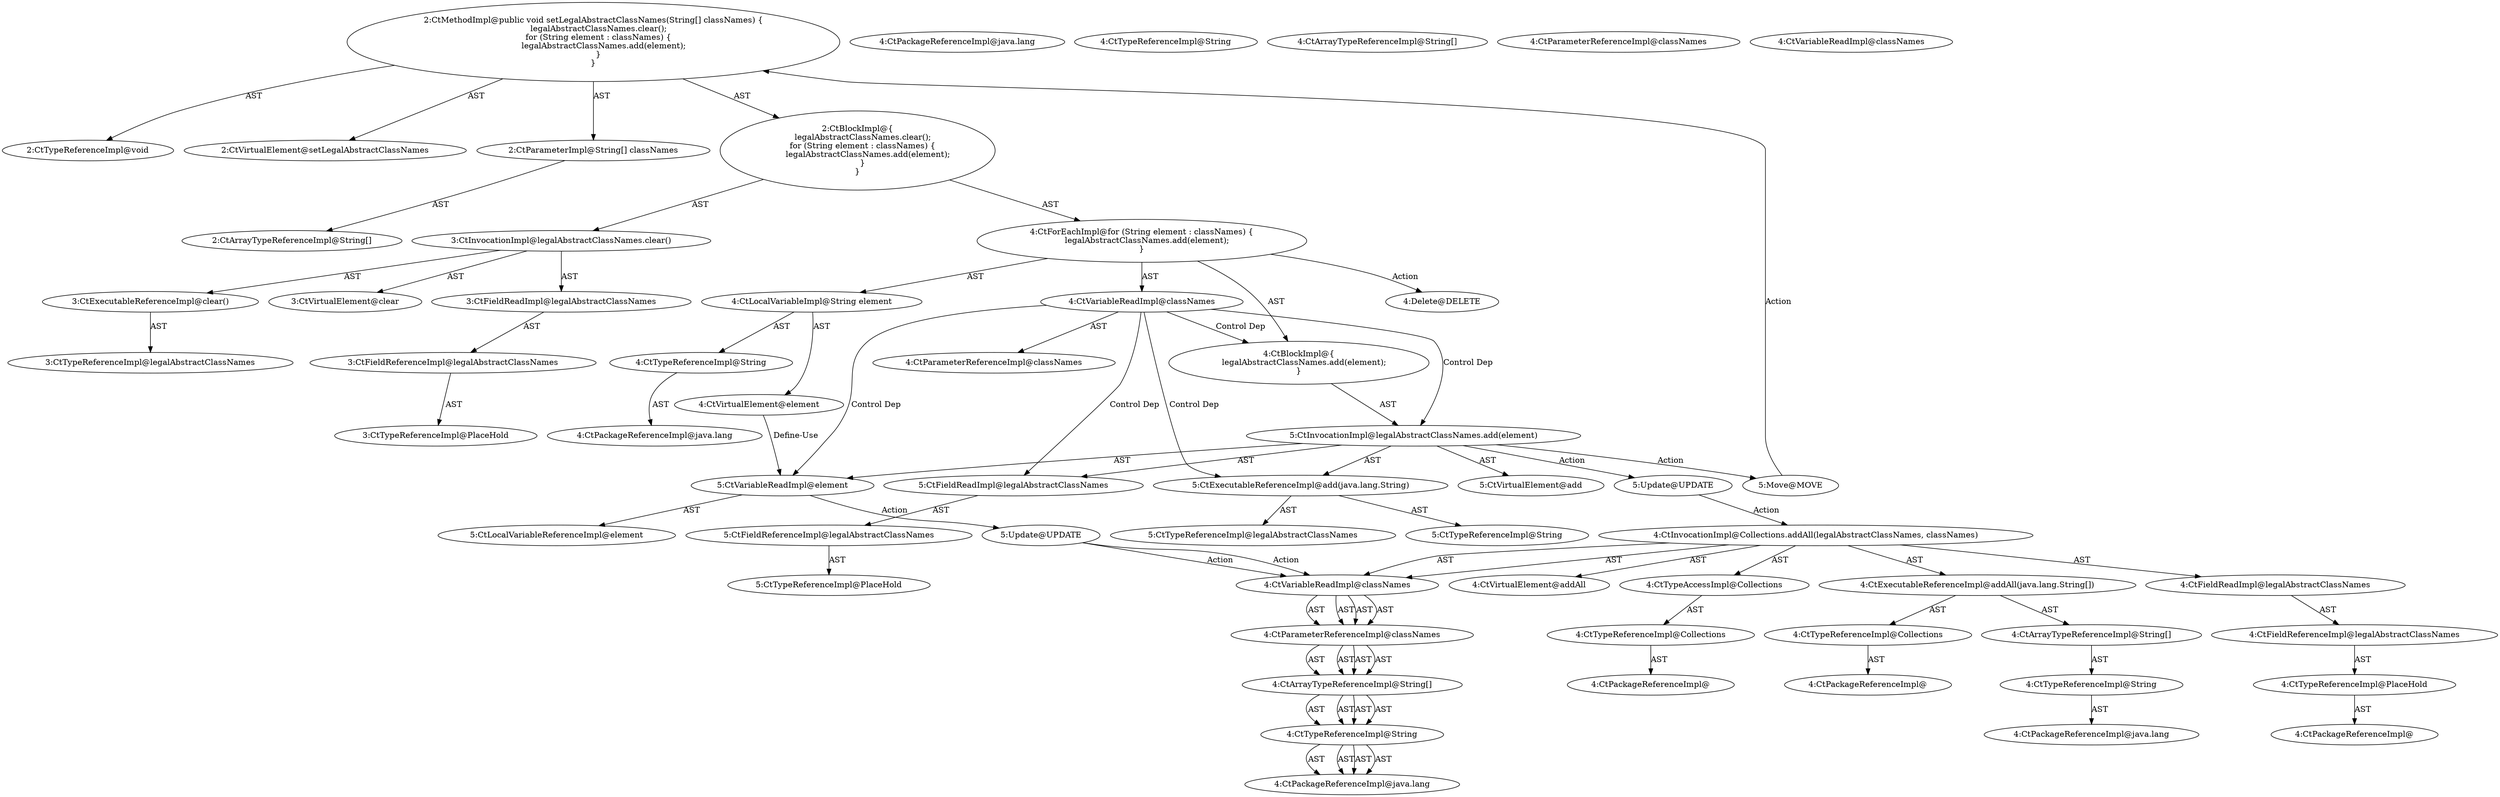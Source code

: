digraph "setLegalAbstractClassNames#?,String[]" {
0 [label="2:CtTypeReferenceImpl@void" shape=ellipse]
1 [label="2:CtVirtualElement@setLegalAbstractClassNames" shape=ellipse]
2 [label="2:CtParameterImpl@String[] classNames" shape=ellipse]
3 [label="2:CtArrayTypeReferenceImpl@String[]" shape=ellipse]
4 [label="3:CtExecutableReferenceImpl@clear()" shape=ellipse]
5 [label="3:CtTypeReferenceImpl@legalAbstractClassNames" shape=ellipse]
6 [label="3:CtVirtualElement@clear" shape=ellipse]
7 [label="3:CtFieldReferenceImpl@legalAbstractClassNames" shape=ellipse]
8 [label="3:CtTypeReferenceImpl@PlaceHold" shape=ellipse]
9 [label="3:CtFieldReadImpl@legalAbstractClassNames" shape=ellipse]
10 [label="3:CtInvocationImpl@legalAbstractClassNames.clear()" shape=ellipse]
11 [label="4:CtTypeReferenceImpl@String" shape=ellipse]
12 [label="4:CtPackageReferenceImpl@java.lang" shape=ellipse]
13 [label="4:CtVirtualElement@element" shape=ellipse]
14 [label="4:CtLocalVariableImpl@String element" shape=ellipse]
15 [label="4:CtVariableReadImpl@classNames" shape=ellipse]
16 [label="4:CtParameterReferenceImpl@classNames" shape=ellipse]
17 [label="5:CtExecutableReferenceImpl@add(java.lang.String)" shape=ellipse]
18 [label="5:CtTypeReferenceImpl@legalAbstractClassNames" shape=ellipse]
19 [label="5:CtTypeReferenceImpl@String" shape=ellipse]
20 [label="5:CtVirtualElement@add" shape=ellipse]
21 [label="5:CtFieldReferenceImpl@legalAbstractClassNames" shape=ellipse]
22 [label="5:CtTypeReferenceImpl@PlaceHold" shape=ellipse]
23 [label="5:CtFieldReadImpl@legalAbstractClassNames" shape=ellipse]
24 [label="5:CtVariableReadImpl@element" shape=ellipse]
25 [label="5:CtLocalVariableReferenceImpl@element" shape=ellipse]
26 [label="5:CtInvocationImpl@legalAbstractClassNames.add(element)" shape=ellipse]
27 [label="4:CtBlockImpl@\{
    legalAbstractClassNames.add(element);
\}" shape=ellipse]
28 [label="4:CtForEachImpl@for (String element : classNames) \{
    legalAbstractClassNames.add(element);
\}" shape=ellipse]
29 [label="2:CtBlockImpl@\{
    legalAbstractClassNames.clear();
    for (String element : classNames) \{
        legalAbstractClassNames.add(element);
    \}
\}" shape=ellipse]
30 [label="2:CtMethodImpl@public void setLegalAbstractClassNames(String[] classNames) \{
    legalAbstractClassNames.clear();
    for (String element : classNames) \{
        legalAbstractClassNames.add(element);
    \}
\}" shape=ellipse]
31 [label="5:Update@UPDATE" shape=ellipse]
32 [label="4:CtPackageReferenceImpl@" shape=ellipse]
33 [label="4:CtTypeReferenceImpl@Collections" shape=ellipse]
34 [label="4:CtTypeAccessImpl@Collections" shape=ellipse]
35 [label="4:CtPackageReferenceImpl@" shape=ellipse]
36 [label="4:CtTypeReferenceImpl@Collections" shape=ellipse]
37 [label="4:CtPackageReferenceImpl@java.lang" shape=ellipse]
38 [label="4:CtTypeReferenceImpl@String" shape=ellipse]
39 [label="4:CtArrayTypeReferenceImpl@String[]" shape=ellipse]
40 [label="4:CtExecutableReferenceImpl@addAll(java.lang.String[])" shape=ellipse]
41 [label="4:CtPackageReferenceImpl@" shape=ellipse]
42 [label="4:CtTypeReferenceImpl@PlaceHold" shape=ellipse]
43 [label="4:CtFieldReferenceImpl@legalAbstractClassNames" shape=ellipse]
44 [label="4:CtFieldReadImpl@legalAbstractClassNames" shape=ellipse]
45 [label="4:CtPackageReferenceImpl@java.lang" shape=ellipse]
46 [label="4:CtTypeReferenceImpl@String" shape=ellipse]
47 [label="4:CtArrayTypeReferenceImpl@String[]" shape=ellipse]
48 [label="4:CtParameterReferenceImpl@classNames" shape=ellipse]
49 [label="4:CtVariableReadImpl@classNames" shape=ellipse]
50 [label="4:CtInvocationImpl@Collections.addAll(legalAbstractClassNames, classNames)" shape=ellipse]
51 [label="4:CtVirtualElement@addAll" shape=ellipse]
52 [label="5:Update@UPDATE" shape=ellipse]
53 [label="4:CtPackageReferenceImpl@java.lang" shape=ellipse]
54 [label="4:CtTypeReferenceImpl@String" shape=ellipse]
55 [label="4:CtArrayTypeReferenceImpl@String[]" shape=ellipse]
56 [label="4:CtParameterReferenceImpl@classNames" shape=ellipse]
57 [label="4:CtVariableReadImpl@classNames" shape=ellipse]
58 [label="4:Delete@DELETE" shape=ellipse]
59 [label="5:Move@MOVE" shape=ellipse]
2 -> 3 [label="AST"];
4 -> 5 [label="AST"];
7 -> 8 [label="AST"];
9 -> 7 [label="AST"];
10 -> 6 [label="AST"];
10 -> 9 [label="AST"];
10 -> 4 [label="AST"];
11 -> 12 [label="AST"];
13 -> 24 [label="Define-Use"];
14 -> 13 [label="AST"];
14 -> 11 [label="AST"];
15 -> 16 [label="AST"];
15 -> 27 [label="Control Dep"];
15 -> 26 [label="Control Dep"];
15 -> 17 [label="Control Dep"];
15 -> 23 [label="Control Dep"];
15 -> 24 [label="Control Dep"];
17 -> 18 [label="AST"];
17 -> 19 [label="AST"];
21 -> 22 [label="AST"];
23 -> 21 [label="AST"];
24 -> 25 [label="AST"];
24 -> 52 [label="Action"];
26 -> 20 [label="AST"];
26 -> 23 [label="AST"];
26 -> 17 [label="AST"];
26 -> 24 [label="AST"];
26 -> 31 [label="Action"];
26 -> 59 [label="Action"];
27 -> 26 [label="AST"];
28 -> 14 [label="AST"];
28 -> 15 [label="AST"];
28 -> 27 [label="AST"];
28 -> 58 [label="Action"];
29 -> 10 [label="AST"];
29 -> 28 [label="AST"];
30 -> 1 [label="AST"];
30 -> 0 [label="AST"];
30 -> 2 [label="AST"];
30 -> 29 [label="AST"];
31 -> 50 [label="Action"];
33 -> 32 [label="AST"];
34 -> 33 [label="AST"];
36 -> 35 [label="AST"];
38 -> 37 [label="AST"];
39 -> 38 [label="AST"];
40 -> 36 [label="AST"];
40 -> 39 [label="AST"];
42 -> 41 [label="AST"];
43 -> 42 [label="AST"];
44 -> 43 [label="AST"];
54 -> 53 [label="AST"];
54 -> 53 [label="AST"];
55 -> 54 [label="AST"];
55 -> 54 [label="AST"];
56 -> 55 [label="AST"];
56 -> 55 [label="AST"];
57 -> 56 [label="AST"];
57 -> 56 [label="AST"];
50 -> 51 [label="AST"];
50 -> 34 [label="AST"];
50 -> 40 [label="AST"];
50 -> 44 [label="AST"];
50 -> 57 [label="AST"];
50 -> 57 [label="AST"];
52 -> 57 [label="Action"];
52 -> 57 [label="Action"];
54 -> 53 [label="AST"];
54 -> 53 [label="AST"];
55 -> 54 [label="AST"];
55 -> 54 [label="AST"];
56 -> 55 [label="AST"];
56 -> 55 [label="AST"];
57 -> 56 [label="AST"];
57 -> 56 [label="AST"];
59 -> 30 [label="Action"];
}